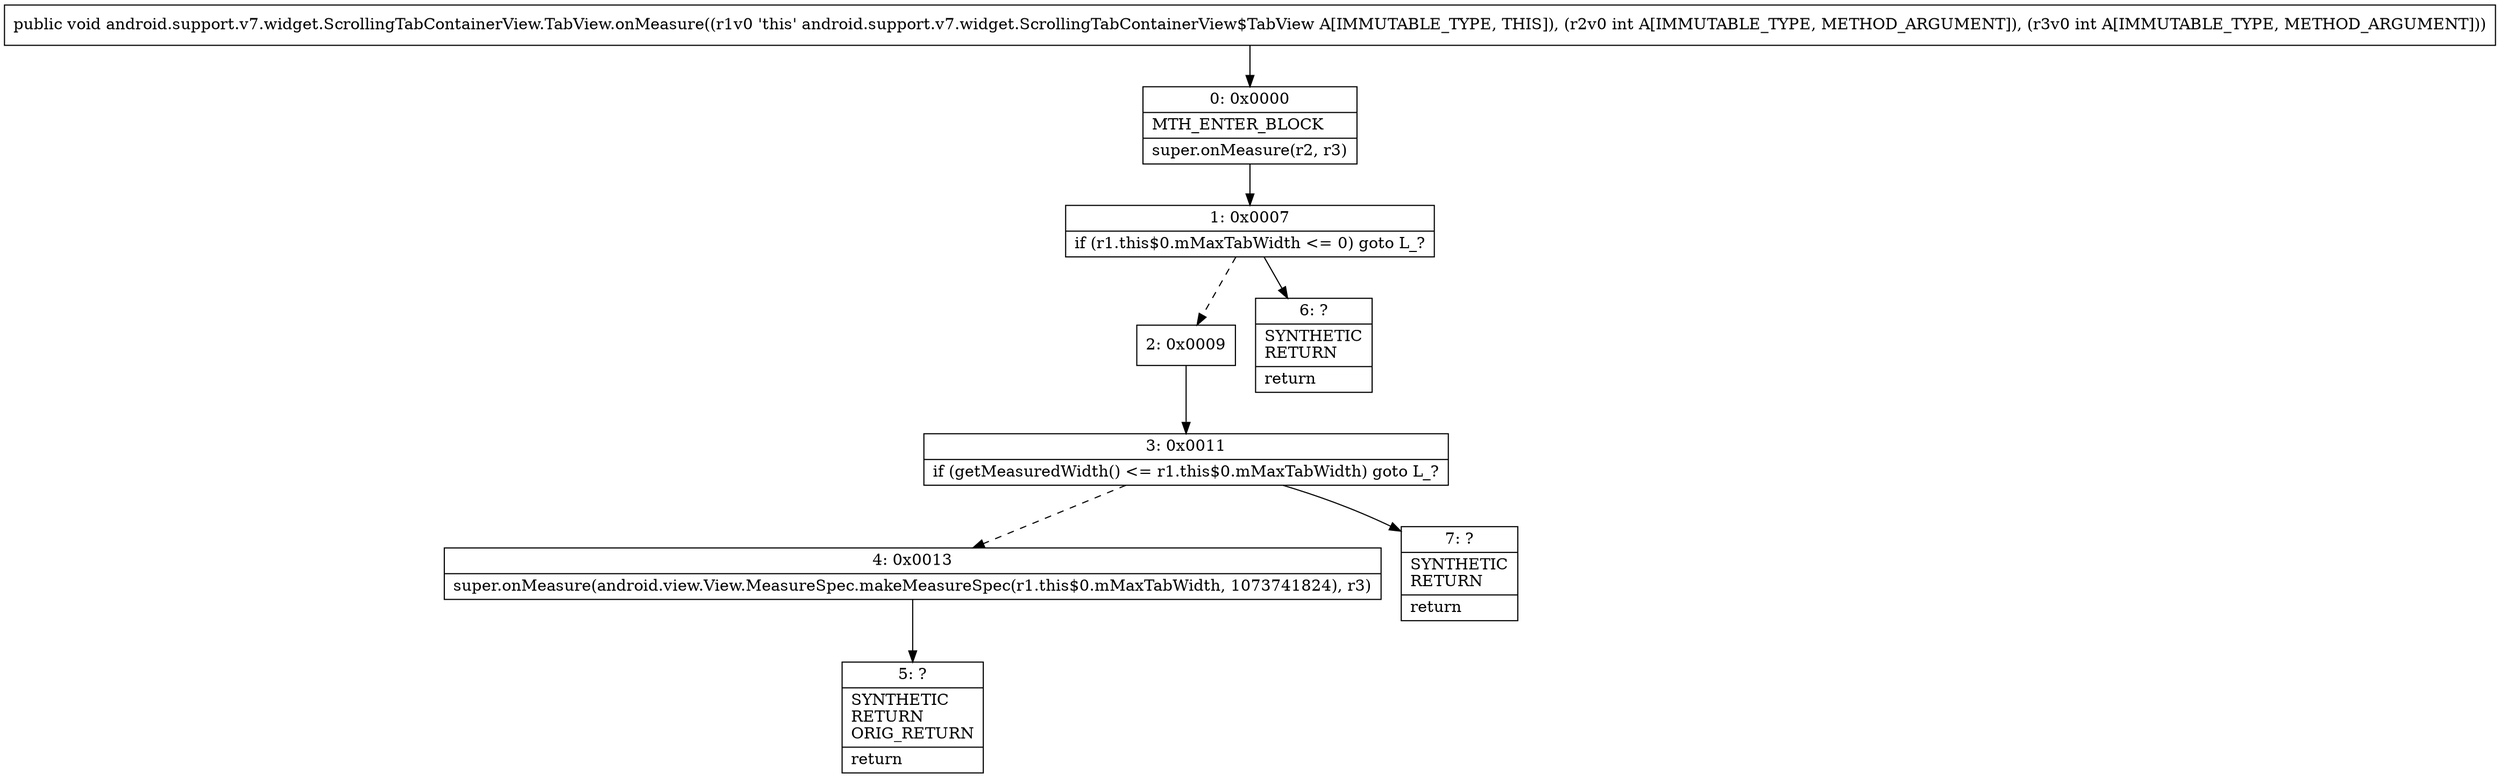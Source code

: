 digraph "CFG forandroid.support.v7.widget.ScrollingTabContainerView.TabView.onMeasure(II)V" {
Node_0 [shape=record,label="{0\:\ 0x0000|MTH_ENTER_BLOCK\l|super.onMeasure(r2, r3)\l}"];
Node_1 [shape=record,label="{1\:\ 0x0007|if (r1.this$0.mMaxTabWidth \<= 0) goto L_?\l}"];
Node_2 [shape=record,label="{2\:\ 0x0009}"];
Node_3 [shape=record,label="{3\:\ 0x0011|if (getMeasuredWidth() \<= r1.this$0.mMaxTabWidth) goto L_?\l}"];
Node_4 [shape=record,label="{4\:\ 0x0013|super.onMeasure(android.view.View.MeasureSpec.makeMeasureSpec(r1.this$0.mMaxTabWidth, 1073741824), r3)\l}"];
Node_5 [shape=record,label="{5\:\ ?|SYNTHETIC\lRETURN\lORIG_RETURN\l|return\l}"];
Node_6 [shape=record,label="{6\:\ ?|SYNTHETIC\lRETURN\l|return\l}"];
Node_7 [shape=record,label="{7\:\ ?|SYNTHETIC\lRETURN\l|return\l}"];
MethodNode[shape=record,label="{public void android.support.v7.widget.ScrollingTabContainerView.TabView.onMeasure((r1v0 'this' android.support.v7.widget.ScrollingTabContainerView$TabView A[IMMUTABLE_TYPE, THIS]), (r2v0 int A[IMMUTABLE_TYPE, METHOD_ARGUMENT]), (r3v0 int A[IMMUTABLE_TYPE, METHOD_ARGUMENT])) }"];
MethodNode -> Node_0;
Node_0 -> Node_1;
Node_1 -> Node_2[style=dashed];
Node_1 -> Node_6;
Node_2 -> Node_3;
Node_3 -> Node_4[style=dashed];
Node_3 -> Node_7;
Node_4 -> Node_5;
}

